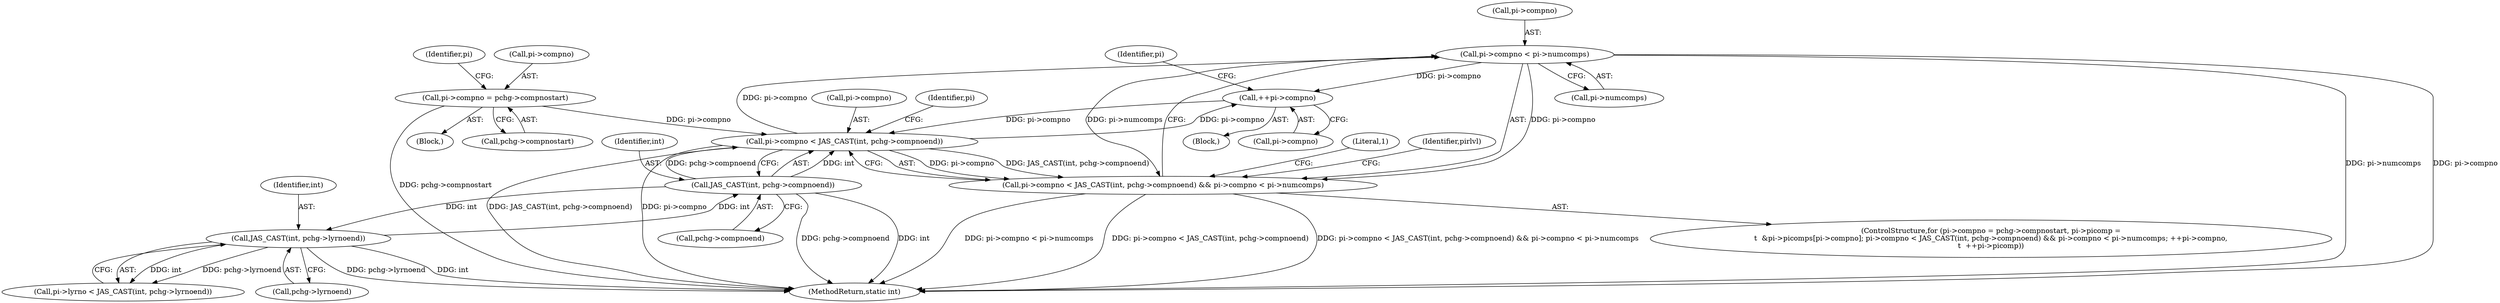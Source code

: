 digraph "0_jasper_aa0b0f79ade5eef8b0e7a214c03f5af54b36ba7d@pointer" {
"1000164" [label="(Call,pi->compno < pi->numcomps)"];
"1000155" [label="(Call,pi->compno < JAS_CAST(int, pchg->compnoend))"];
"1000172" [label="(Call,++pi->compno)"];
"1000164" [label="(Call,pi->compno < pi->numcomps)"];
"1000135" [label="(Call,pi->compno = pchg->compnostart)"];
"1000159" [label="(Call,JAS_CAST(int, pchg->compnoend))"];
"1000661" [label="(Call,JAS_CAST(int, pchg->lyrnoend))"];
"1000154" [label="(Call,pi->compno < JAS_CAST(int, pchg->compnoend) && pi->compno < pi->numcomps)"];
"1000663" [label="(Call,pchg->lyrnoend)"];
"1000139" [label="(Call,pchg->compnostart)"];
"1000161" [label="(Call,pchg->compnoend)"];
"1000661" [label="(Call,JAS_CAST(int, pchg->lyrnoend))"];
"1000698" [label="(Literal,1)"];
"1000699" [label="(MethodReturn,static int)"];
"1000165" [label="(Call,pi->compno)"];
"1000160" [label="(Identifier,int)"];
"1000172" [label="(Call,++pi->compno)"];
"1000159" [label="(Call,JAS_CAST(int, pchg->compnoend))"];
"1000156" [label="(Call,pi->compno)"];
"1000662" [label="(Identifier,int)"];
"1000134" [label="(Block,)"];
"1000171" [label="(Block,)"];
"1000155" [label="(Call,pi->compno < JAS_CAST(int, pchg->compnoend))"];
"1000173" [label="(Call,pi->compno)"];
"1000144" [label="(Identifier,pi)"];
"1000168" [label="(Call,pi->numcomps)"];
"1000166" [label="(Identifier,pi)"];
"1000135" [label="(Call,pi->compno = pchg->compnostart)"];
"1000136" [label="(Call,pi->compno)"];
"1000133" [label="(ControlStructure,for (pi->compno = pchg->compnostart, pi->picomp =\n\t  &pi->picomps[pi->compno]; pi->compno < JAS_CAST(int, pchg->compnoend) && pi->compno < pi->numcomps; ++pi->compno,\n\t  ++pi->picomp))"];
"1000178" [label="(Identifier,pi)"];
"1000164" [label="(Call,pi->compno < pi->numcomps)"];
"1000182" [label="(Identifier,pirlvl)"];
"1000657" [label="(Call,pi->lyrno < JAS_CAST(int, pchg->lyrnoend))"];
"1000154" [label="(Call,pi->compno < JAS_CAST(int, pchg->compnoend) && pi->compno < pi->numcomps)"];
"1000164" -> "1000154"  [label="AST: "];
"1000164" -> "1000168"  [label="CFG: "];
"1000165" -> "1000164"  [label="AST: "];
"1000168" -> "1000164"  [label="AST: "];
"1000154" -> "1000164"  [label="CFG: "];
"1000164" -> "1000699"  [label="DDG: pi->numcomps"];
"1000164" -> "1000699"  [label="DDG: pi->compno"];
"1000164" -> "1000154"  [label="DDG: pi->compno"];
"1000164" -> "1000154"  [label="DDG: pi->numcomps"];
"1000155" -> "1000164"  [label="DDG: pi->compno"];
"1000164" -> "1000172"  [label="DDG: pi->compno"];
"1000155" -> "1000154"  [label="AST: "];
"1000155" -> "1000159"  [label="CFG: "];
"1000156" -> "1000155"  [label="AST: "];
"1000159" -> "1000155"  [label="AST: "];
"1000166" -> "1000155"  [label="CFG: "];
"1000154" -> "1000155"  [label="CFG: "];
"1000155" -> "1000699"  [label="DDG: JAS_CAST(int, pchg->compnoend)"];
"1000155" -> "1000699"  [label="DDG: pi->compno"];
"1000155" -> "1000154"  [label="DDG: pi->compno"];
"1000155" -> "1000154"  [label="DDG: JAS_CAST(int, pchg->compnoend)"];
"1000172" -> "1000155"  [label="DDG: pi->compno"];
"1000135" -> "1000155"  [label="DDG: pi->compno"];
"1000159" -> "1000155"  [label="DDG: int"];
"1000159" -> "1000155"  [label="DDG: pchg->compnoend"];
"1000155" -> "1000172"  [label="DDG: pi->compno"];
"1000172" -> "1000171"  [label="AST: "];
"1000172" -> "1000173"  [label="CFG: "];
"1000173" -> "1000172"  [label="AST: "];
"1000178" -> "1000172"  [label="CFG: "];
"1000135" -> "1000134"  [label="AST: "];
"1000135" -> "1000139"  [label="CFG: "];
"1000136" -> "1000135"  [label="AST: "];
"1000139" -> "1000135"  [label="AST: "];
"1000144" -> "1000135"  [label="CFG: "];
"1000135" -> "1000699"  [label="DDG: pchg->compnostart"];
"1000159" -> "1000161"  [label="CFG: "];
"1000160" -> "1000159"  [label="AST: "];
"1000161" -> "1000159"  [label="AST: "];
"1000159" -> "1000699"  [label="DDG: int"];
"1000159" -> "1000699"  [label="DDG: pchg->compnoend"];
"1000661" -> "1000159"  [label="DDG: int"];
"1000159" -> "1000661"  [label="DDG: int"];
"1000661" -> "1000657"  [label="AST: "];
"1000661" -> "1000663"  [label="CFG: "];
"1000662" -> "1000661"  [label="AST: "];
"1000663" -> "1000661"  [label="AST: "];
"1000657" -> "1000661"  [label="CFG: "];
"1000661" -> "1000699"  [label="DDG: pchg->lyrnoend"];
"1000661" -> "1000699"  [label="DDG: int"];
"1000661" -> "1000657"  [label="DDG: int"];
"1000661" -> "1000657"  [label="DDG: pchg->lyrnoend"];
"1000154" -> "1000133"  [label="AST: "];
"1000182" -> "1000154"  [label="CFG: "];
"1000698" -> "1000154"  [label="CFG: "];
"1000154" -> "1000699"  [label="DDG: pi->compno < pi->numcomps"];
"1000154" -> "1000699"  [label="DDG: pi->compno < JAS_CAST(int, pchg->compnoend)"];
"1000154" -> "1000699"  [label="DDG: pi->compno < JAS_CAST(int, pchg->compnoend) && pi->compno < pi->numcomps"];
}
